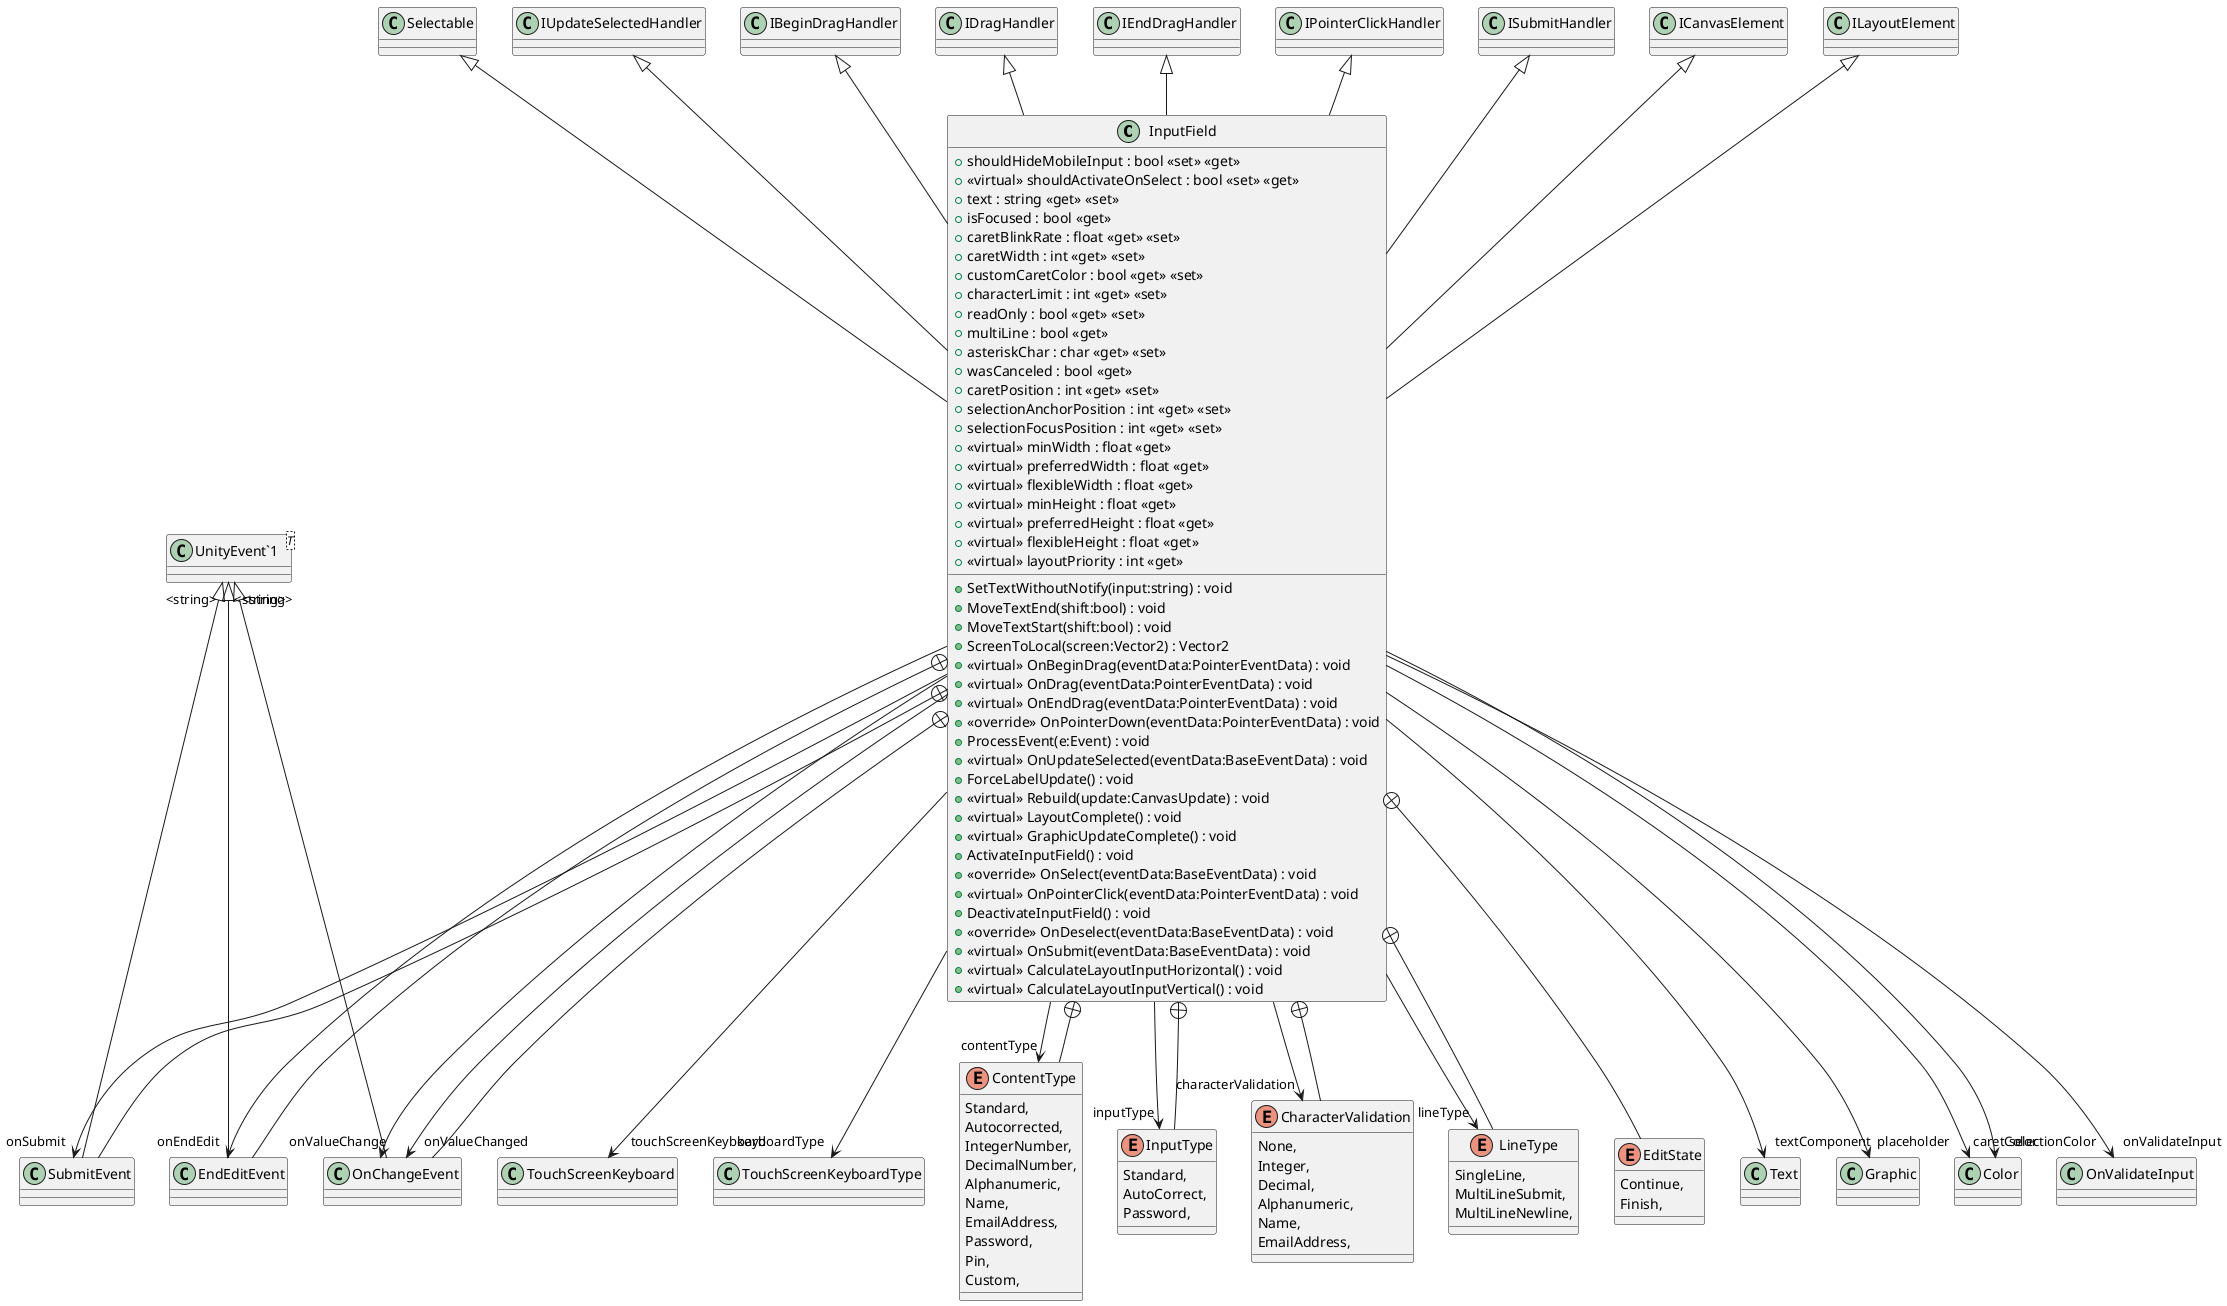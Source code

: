 @startuml
class InputField {
    + shouldHideMobileInput : bool <<set>> <<get>>
    + <<virtual>> shouldActivateOnSelect : bool <<set>> <<get>>
    + text : string <<get>> <<set>>
    + SetTextWithoutNotify(input:string) : void
    + isFocused : bool <<get>>
    + caretBlinkRate : float <<get>> <<set>>
    + caretWidth : int <<get>> <<set>>
    + customCaretColor : bool <<get>> <<set>>
    + characterLimit : int <<get>> <<set>>
    + readOnly : bool <<get>> <<set>>
    + multiLine : bool <<get>>
    + asteriskChar : char <<get>> <<set>>
    + wasCanceled : bool <<get>>
    + caretPosition : int <<get>> <<set>>
    + selectionAnchorPosition : int <<get>> <<set>>
    + selectionFocusPosition : int <<get>> <<set>>
    + MoveTextEnd(shift:bool) : void
    + MoveTextStart(shift:bool) : void
    + ScreenToLocal(screen:Vector2) : Vector2
    + <<virtual>> OnBeginDrag(eventData:PointerEventData) : void
    + <<virtual>> OnDrag(eventData:PointerEventData) : void
    + <<virtual>> OnEndDrag(eventData:PointerEventData) : void
    + <<override>> OnPointerDown(eventData:PointerEventData) : void
    + ProcessEvent(e:Event) : void
    + <<virtual>> OnUpdateSelected(eventData:BaseEventData) : void
    + ForceLabelUpdate() : void
    + <<virtual>> Rebuild(update:CanvasUpdate) : void
    + <<virtual>> LayoutComplete() : void
    + <<virtual>> GraphicUpdateComplete() : void
    + ActivateInputField() : void
    + <<override>> OnSelect(eventData:BaseEventData) : void
    + <<virtual>> OnPointerClick(eventData:PointerEventData) : void
    + DeactivateInputField() : void
    + <<override>> OnDeselect(eventData:BaseEventData) : void
    + <<virtual>> OnSubmit(eventData:BaseEventData) : void
    + <<virtual>> CalculateLayoutInputHorizontal() : void
    + <<virtual>> CalculateLayoutInputVertical() : void
    + <<virtual>> minWidth : float <<get>>
    + <<virtual>> preferredWidth : float <<get>>
    + <<virtual>> flexibleWidth : float <<get>>
    + <<virtual>> minHeight : float <<get>>
    + <<virtual>> preferredHeight : float <<get>>
    + <<virtual>> flexibleHeight : float <<get>>
    + <<virtual>> layoutPriority : int <<get>>
}
enum ContentType {
    Standard,
    Autocorrected,
    IntegerNumber,
    DecimalNumber,
    Alphanumeric,
    Name,
    EmailAddress,
    Password,
    Pin,
    Custom,
}
enum InputType {
    Standard,
    AutoCorrect,
    Password,
}
enum CharacterValidation {
    None,
    Integer,
    Decimal,
    Alphanumeric,
    Name,
    EmailAddress,
}
enum LineType {
    SingleLine,
    MultiLineSubmit,
    MultiLineNewline,
}
class SubmitEvent {
}
class EndEditEvent {
}
class OnChangeEvent {
}
enum EditState {
    Continue,
    Finish,
}
class "UnityEvent`1"<T> {
}
Selectable <|-- InputField
IUpdateSelectedHandler <|-- InputField
IBeginDragHandler <|-- InputField
IDragHandler <|-- InputField
IEndDragHandler <|-- InputField
IPointerClickHandler <|-- InputField
ISubmitHandler <|-- InputField
ICanvasElement <|-- InputField
ILayoutElement <|-- InputField
InputField --> "textComponent" Text
InputField --> "placeholder" Graphic
InputField --> "caretColor" Color
InputField --> "selectionColor" Color
InputField --> "onEndEdit" EndEditEvent
InputField --> "onSubmit" SubmitEvent
InputField --> "onValueChange" OnChangeEvent
InputField --> "onValueChanged" OnChangeEvent
InputField --> "onValidateInput" OnValidateInput
InputField --> "contentType" ContentType
InputField --> "lineType" LineType
InputField --> "inputType" InputType
InputField --> "touchScreenKeyboard" TouchScreenKeyboard
InputField --> "keyboardType" TouchScreenKeyboardType
InputField --> "characterValidation" CharacterValidation
InputField +-- ContentType
InputField +-- InputType
InputField +-- CharacterValidation
InputField +-- LineType
InputField +-- SubmitEvent
"UnityEvent`1" "<string>" <|-- SubmitEvent
InputField +-- EndEditEvent
"UnityEvent`1" "<string>" <|-- EndEditEvent
InputField +-- OnChangeEvent
"UnityEvent`1" "<string>" <|-- OnChangeEvent
InputField +-- EditState
@enduml
